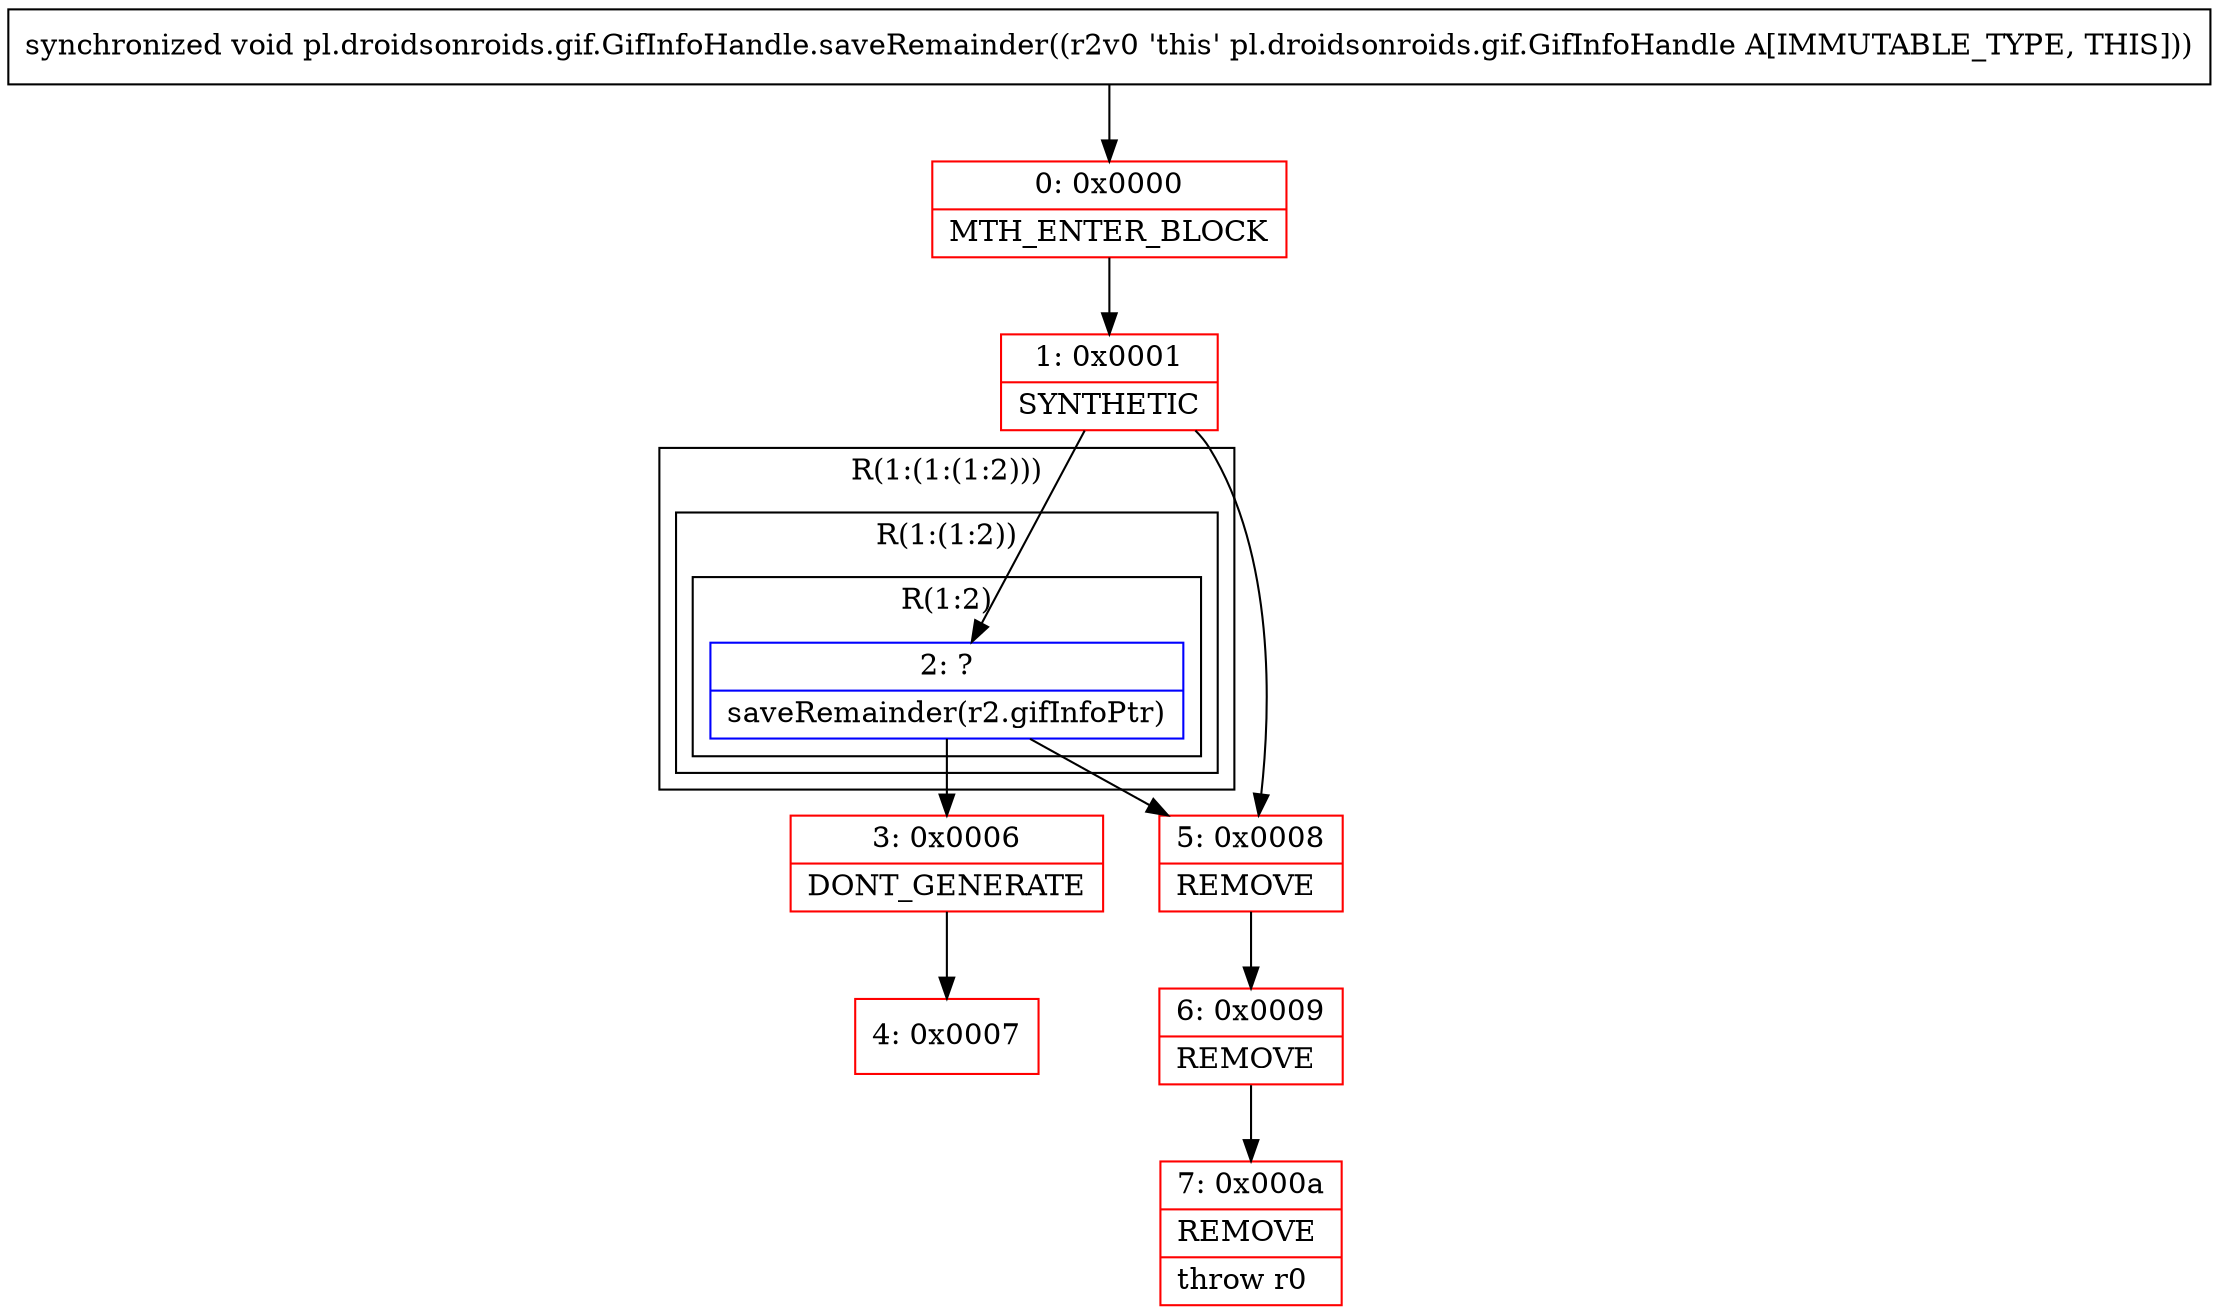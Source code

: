 digraph "CFG forpl.droidsonroids.gif.GifInfoHandle.saveRemainder()V" {
subgraph cluster_Region_796378434 {
label = "R(1:(1:(1:2)))";
node [shape=record,color=blue];
subgraph cluster_Region_1492223440 {
label = "R(1:(1:2))";
node [shape=record,color=blue];
subgraph cluster_Region_2061794161 {
label = "R(1:2)";
node [shape=record,color=blue];
Node_2 [shape=record,label="{2\:\ ?|saveRemainder(r2.gifInfoPtr)\l}"];
}
}
}
Node_0 [shape=record,color=red,label="{0\:\ 0x0000|MTH_ENTER_BLOCK\l}"];
Node_1 [shape=record,color=red,label="{1\:\ 0x0001|SYNTHETIC\l}"];
Node_3 [shape=record,color=red,label="{3\:\ 0x0006|DONT_GENERATE\l}"];
Node_4 [shape=record,color=red,label="{4\:\ 0x0007}"];
Node_5 [shape=record,color=red,label="{5\:\ 0x0008|REMOVE\l}"];
Node_6 [shape=record,color=red,label="{6\:\ 0x0009|REMOVE\l}"];
Node_7 [shape=record,color=red,label="{7\:\ 0x000a|REMOVE\l|throw r0\l}"];
MethodNode[shape=record,label="{synchronized void pl.droidsonroids.gif.GifInfoHandle.saveRemainder((r2v0 'this' pl.droidsonroids.gif.GifInfoHandle A[IMMUTABLE_TYPE, THIS])) }"];
MethodNode -> Node_0;
Node_2 -> Node_3;
Node_2 -> Node_5;
Node_0 -> Node_1;
Node_1 -> Node_2;
Node_1 -> Node_5;
Node_3 -> Node_4;
Node_5 -> Node_6;
Node_6 -> Node_7;
}

